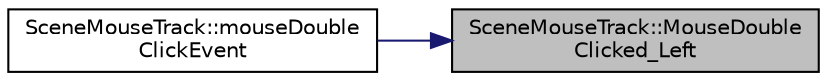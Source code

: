 digraph "SceneMouseTrack::MouseDoubleClicked_Left"
{
 // LATEX_PDF_SIZE
  edge [fontname="Helvetica",fontsize="10",labelfontname="Helvetica",labelfontsize="10"];
  node [fontname="Helvetica",fontsize="10",shape=record];
  rankdir="RL";
  Node1 [label="SceneMouseTrack::MouseDouble\lClicked_Left",height=0.2,width=0.4,color="black", fillcolor="grey75", style="filled", fontcolor="black",tooltip=" "];
  Node1 -> Node2 [dir="back",color="midnightblue",fontsize="10",style="solid",fontname="Helvetica"];
  Node2 [label="SceneMouseTrack::mouseDouble\lClickEvent",height=0.2,width=0.4,color="black", fillcolor="white", style="filled",URL="$class_scene_mouse_track.html#a3189a6f37bbe118ae377108193d9993a",tooltip=" "];
}
